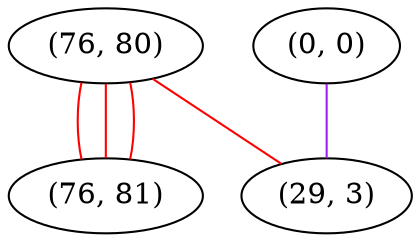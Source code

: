 graph "" {
"(76, 80)";
"(76, 81)";
"(0, 0)";
"(29, 3)";
"(76, 80)" -- "(76, 81)"  [color=red, key=0, weight=1];
"(76, 80)" -- "(76, 81)"  [color=red, key=1, weight=1];
"(76, 80)" -- "(76, 81)"  [color=red, key=2, weight=1];
"(76, 80)" -- "(29, 3)"  [color=red, key=0, weight=1];
"(0, 0)" -- "(29, 3)"  [color=purple, key=0, weight=4];
}
